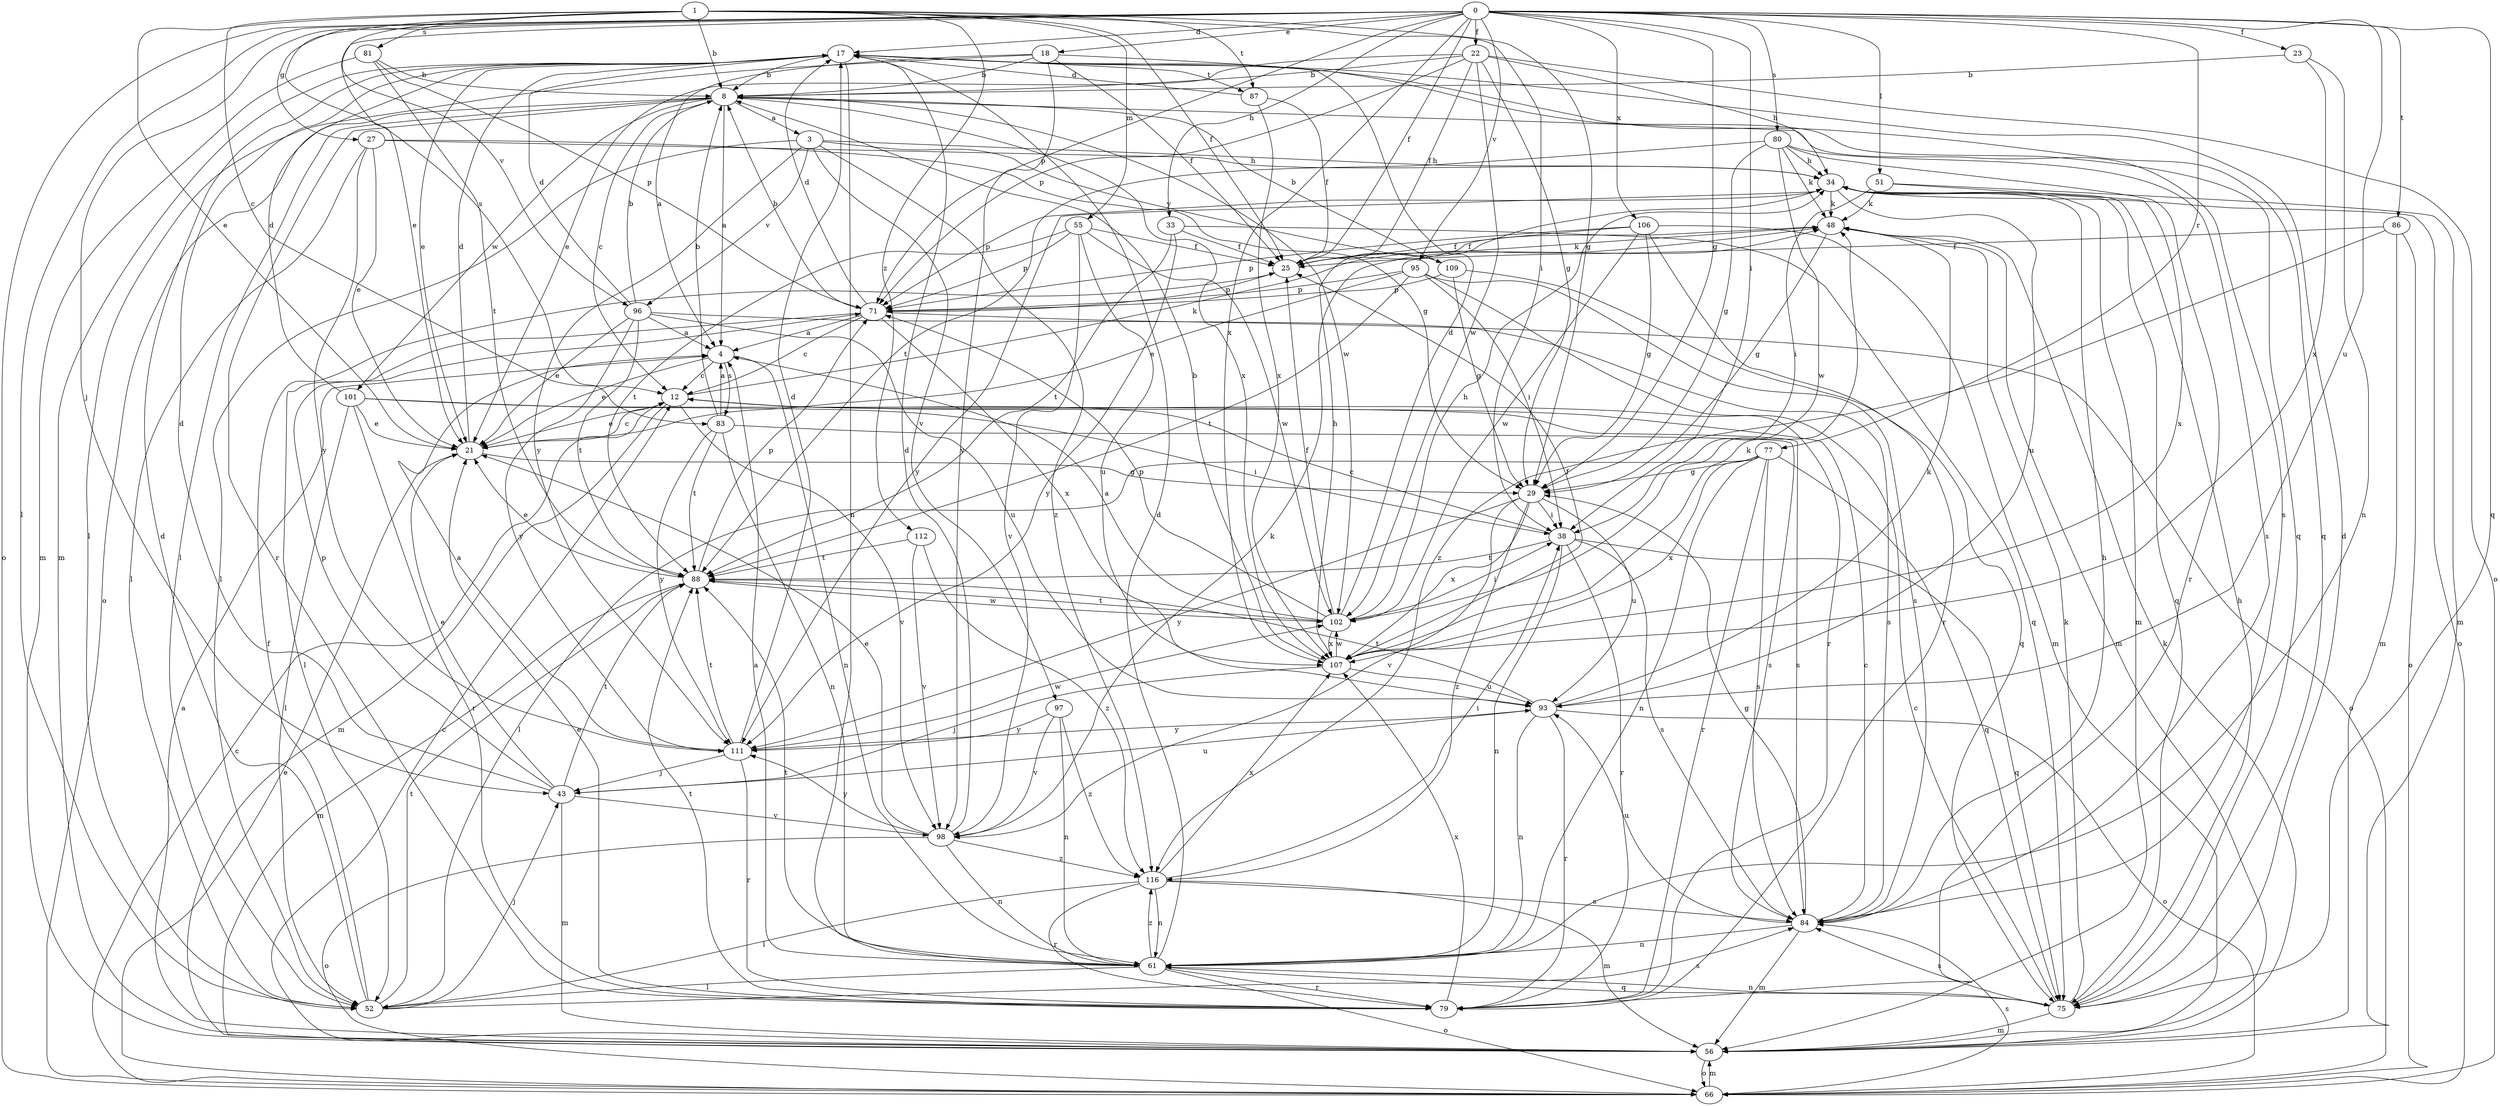 strict digraph  {
0;
1;
3;
4;
8;
12;
17;
18;
21;
22;
23;
25;
27;
29;
33;
34;
38;
43;
48;
51;
52;
55;
56;
61;
66;
71;
75;
77;
79;
80;
81;
83;
84;
86;
87;
88;
93;
95;
96;
97;
98;
101;
102;
106;
107;
109;
111;
112;
116;
0 -> 17  [label=d];
0 -> 18  [label=e];
0 -> 21  [label=e];
0 -> 22  [label=f];
0 -> 23  [label=f];
0 -> 25  [label=f];
0 -> 27  [label=g];
0 -> 29  [label=g];
0 -> 33  [label=h];
0 -> 38  [label=i];
0 -> 43  [label=j];
0 -> 51  [label=l];
0 -> 52  [label=l];
0 -> 66  [label=o];
0 -> 71  [label=p];
0 -> 75  [label=q];
0 -> 77  [label=r];
0 -> 80  [label=s];
0 -> 86  [label=t];
0 -> 93  [label=u];
0 -> 95  [label=v];
0 -> 106  [label=x];
0 -> 107  [label=x];
1 -> 8  [label=b];
1 -> 12  [label=c];
1 -> 21  [label=e];
1 -> 25  [label=f];
1 -> 29  [label=g];
1 -> 38  [label=i];
1 -> 55  [label=m];
1 -> 81  [label=s];
1 -> 83  [label=s];
1 -> 87  [label=t];
1 -> 96  [label=v];
1 -> 112  [label=z];
3 -> 34  [label=h];
3 -> 52  [label=l];
3 -> 96  [label=v];
3 -> 97  [label=v];
3 -> 109  [label=y];
3 -> 111  [label=y];
3 -> 116  [label=z];
4 -> 12  [label=c];
4 -> 21  [label=e];
4 -> 61  [label=n];
4 -> 83  [label=s];
8 -> 3  [label=a];
8 -> 4  [label=a];
8 -> 12  [label=c];
8 -> 52  [label=l];
8 -> 66  [label=o];
8 -> 79  [label=r];
8 -> 84  [label=s];
8 -> 101  [label=w];
8 -> 102  [label=w];
8 -> 107  [label=x];
12 -> 21  [label=e];
12 -> 48  [label=k];
12 -> 56  [label=m];
12 -> 98  [label=v];
17 -> 8  [label=b];
17 -> 21  [label=e];
17 -> 56  [label=m];
17 -> 61  [label=n];
17 -> 75  [label=q];
17 -> 87  [label=t];
18 -> 4  [label=a];
18 -> 8  [label=b];
18 -> 25  [label=f];
18 -> 52  [label=l];
18 -> 75  [label=q];
18 -> 98  [label=v];
21 -> 12  [label=c];
21 -> 17  [label=d];
21 -> 29  [label=g];
22 -> 8  [label=b];
22 -> 21  [label=e];
22 -> 25  [label=f];
22 -> 29  [label=g];
22 -> 34  [label=h];
22 -> 66  [label=o];
22 -> 71  [label=p];
22 -> 102  [label=w];
23 -> 8  [label=b];
23 -> 61  [label=n];
23 -> 107  [label=x];
25 -> 48  [label=k];
25 -> 71  [label=p];
27 -> 21  [label=e];
27 -> 29  [label=g];
27 -> 34  [label=h];
27 -> 52  [label=l];
27 -> 111  [label=y];
29 -> 38  [label=i];
29 -> 93  [label=u];
29 -> 98  [label=v];
29 -> 107  [label=x];
29 -> 111  [label=y];
29 -> 116  [label=z];
33 -> 25  [label=f];
33 -> 75  [label=q];
33 -> 88  [label=t];
33 -> 111  [label=y];
34 -> 48  [label=k];
34 -> 56  [label=m];
34 -> 66  [label=o];
34 -> 71  [label=p];
34 -> 75  [label=q];
34 -> 93  [label=u];
34 -> 111  [label=y];
38 -> 12  [label=c];
38 -> 61  [label=n];
38 -> 75  [label=q];
38 -> 79  [label=r];
38 -> 84  [label=s];
38 -> 88  [label=t];
43 -> 17  [label=d];
43 -> 21  [label=e];
43 -> 56  [label=m];
43 -> 71  [label=p];
43 -> 88  [label=t];
43 -> 93  [label=u];
43 -> 98  [label=v];
48 -> 25  [label=f];
48 -> 29  [label=g];
48 -> 56  [label=m];
51 -> 38  [label=i];
51 -> 48  [label=k];
51 -> 56  [label=m];
51 -> 107  [label=x];
52 -> 17  [label=d];
52 -> 25  [label=f];
52 -> 43  [label=j];
52 -> 84  [label=s];
52 -> 88  [label=t];
55 -> 25  [label=f];
55 -> 71  [label=p];
55 -> 88  [label=t];
55 -> 93  [label=u];
55 -> 98  [label=v];
55 -> 102  [label=w];
56 -> 4  [label=a];
56 -> 12  [label=c];
56 -> 48  [label=k];
56 -> 66  [label=o];
61 -> 4  [label=a];
61 -> 17  [label=d];
61 -> 52  [label=l];
61 -> 66  [label=o];
61 -> 75  [label=q];
61 -> 79  [label=r];
61 -> 88  [label=t];
61 -> 116  [label=z];
66 -> 12  [label=c];
66 -> 21  [label=e];
66 -> 56  [label=m];
66 -> 84  [label=s];
71 -> 4  [label=a];
71 -> 8  [label=b];
71 -> 12  [label=c];
71 -> 17  [label=d];
71 -> 52  [label=l];
71 -> 66  [label=o];
71 -> 107  [label=x];
75 -> 12  [label=c];
75 -> 17  [label=d];
75 -> 34  [label=h];
75 -> 48  [label=k];
75 -> 56  [label=m];
75 -> 61  [label=n];
75 -> 84  [label=s];
77 -> 29  [label=g];
77 -> 52  [label=l];
77 -> 61  [label=n];
77 -> 75  [label=q];
77 -> 79  [label=r];
77 -> 84  [label=s];
77 -> 107  [label=x];
79 -> 21  [label=e];
79 -> 88  [label=t];
79 -> 107  [label=x];
80 -> 29  [label=g];
80 -> 34  [label=h];
80 -> 48  [label=k];
80 -> 79  [label=r];
80 -> 84  [label=s];
80 -> 88  [label=t];
80 -> 102  [label=w];
81 -> 8  [label=b];
81 -> 56  [label=m];
81 -> 71  [label=p];
81 -> 88  [label=t];
83 -> 4  [label=a];
83 -> 8  [label=b];
83 -> 61  [label=n];
83 -> 84  [label=s];
83 -> 88  [label=t];
83 -> 111  [label=y];
84 -> 12  [label=c];
84 -> 29  [label=g];
84 -> 34  [label=h];
84 -> 56  [label=m];
84 -> 61  [label=n];
84 -> 93  [label=u];
86 -> 25  [label=f];
86 -> 56  [label=m];
86 -> 66  [label=o];
86 -> 116  [label=z];
87 -> 17  [label=d];
87 -> 25  [label=f];
87 -> 107  [label=x];
88 -> 21  [label=e];
88 -> 56  [label=m];
88 -> 71  [label=p];
88 -> 102  [label=w];
93 -> 48  [label=k];
93 -> 61  [label=n];
93 -> 66  [label=o];
93 -> 79  [label=r];
93 -> 88  [label=t];
93 -> 111  [label=y];
95 -> 21  [label=e];
95 -> 38  [label=i];
95 -> 71  [label=p];
95 -> 79  [label=r];
95 -> 84  [label=s];
95 -> 88  [label=t];
96 -> 4  [label=a];
96 -> 8  [label=b];
96 -> 17  [label=d];
96 -> 21  [label=e];
96 -> 84  [label=s];
96 -> 88  [label=t];
96 -> 93  [label=u];
96 -> 111  [label=y];
97 -> 61  [label=n];
97 -> 98  [label=v];
97 -> 111  [label=y];
97 -> 116  [label=z];
98 -> 17  [label=d];
98 -> 21  [label=e];
98 -> 48  [label=k];
98 -> 61  [label=n];
98 -> 66  [label=o];
98 -> 111  [label=y];
98 -> 116  [label=z];
101 -> 17  [label=d];
101 -> 21  [label=e];
101 -> 38  [label=i];
101 -> 52  [label=l];
101 -> 79  [label=r];
101 -> 84  [label=s];
102 -> 4  [label=a];
102 -> 17  [label=d];
102 -> 25  [label=f];
102 -> 34  [label=h];
102 -> 38  [label=i];
102 -> 71  [label=p];
102 -> 88  [label=t];
102 -> 107  [label=x];
106 -> 25  [label=f];
106 -> 29  [label=g];
106 -> 56  [label=m];
106 -> 71  [label=p];
106 -> 79  [label=r];
106 -> 102  [label=w];
107 -> 8  [label=b];
107 -> 25  [label=f];
107 -> 34  [label=h];
107 -> 43  [label=j];
107 -> 48  [label=k];
107 -> 93  [label=u];
107 -> 102  [label=w];
109 -> 8  [label=b];
109 -> 29  [label=g];
109 -> 71  [label=p];
109 -> 75  [label=q];
111 -> 4  [label=a];
111 -> 17  [label=d];
111 -> 43  [label=j];
111 -> 79  [label=r];
111 -> 88  [label=t];
111 -> 102  [label=w];
112 -> 88  [label=t];
112 -> 98  [label=v];
112 -> 116  [label=z];
116 -> 38  [label=i];
116 -> 52  [label=l];
116 -> 56  [label=m];
116 -> 61  [label=n];
116 -> 79  [label=r];
116 -> 84  [label=s];
116 -> 107  [label=x];
}
